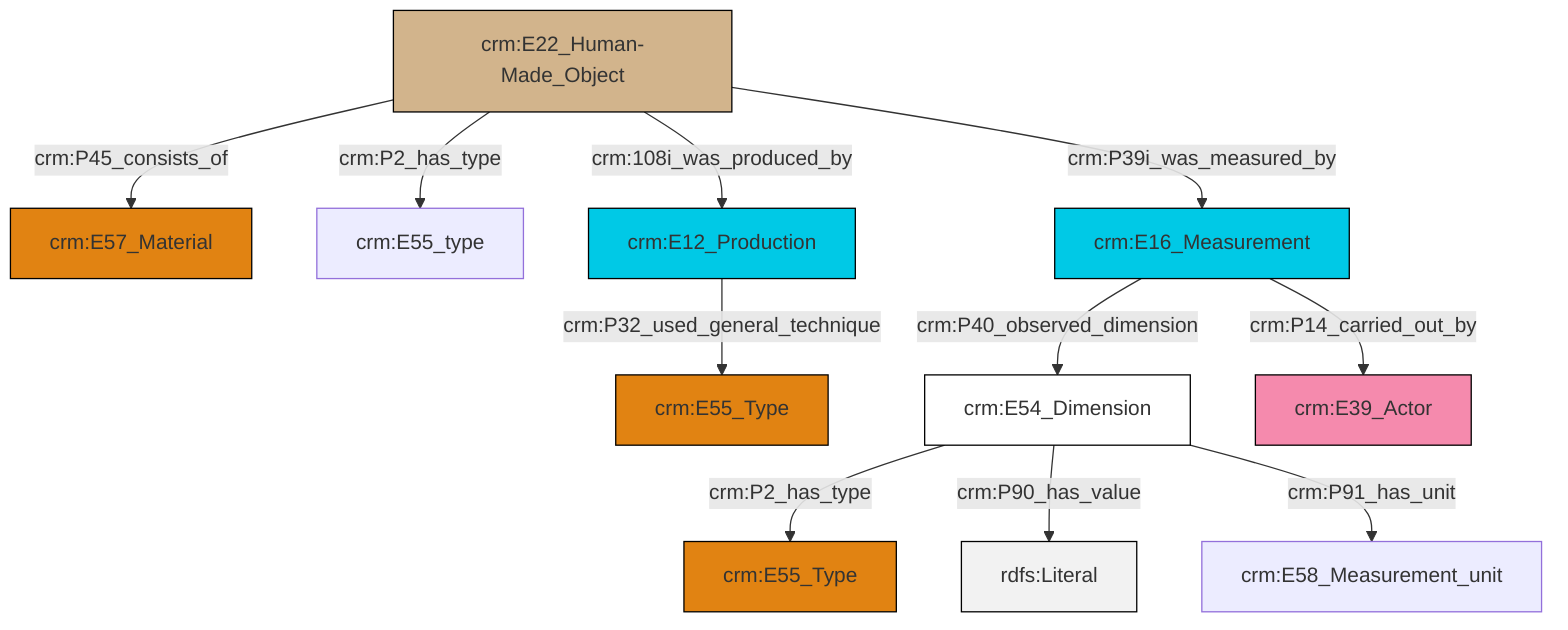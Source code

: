 graph TD
classDef Literal fill:#f2f2f2,stroke:#000000;
classDef CRM_Entity fill:#FFFFFF,stroke:#000000;
classDef Temporal_Entity fill:#00C9E6, stroke:#000000;
classDef Type fill:#E18312, stroke:#000000;
classDef Time-Span fill:#2C9C91, stroke:#000000;
classDef Appellation fill:#FFEB7F, stroke:#000000;
classDef Place fill:#008836, stroke:#000000;
classDef Persistent_Item fill:#B266B2, stroke:#000000;
classDef Conceptual_Object fill:#FFD700, stroke:#000000;
classDef Physical_Thing fill:#D2B48C, stroke:#000000;
classDef Actor fill:#f58aad, stroke:#000000;
classDef PC_Classes fill:#4ce600, stroke:#000000;
classDef Multi fill:#cccccc,stroke:#000000;

2["crm:E22_Human-Made_Object"]:::Physical_Thing -->|crm:P2_has_type| 3["crm:E55_type"]:::Default
2["crm:E22_Human-Made_Object"]:::Physical_Thing -->|crm:108i_was_produced_by| 4["crm:E12_Production"]:::Temporal_Entity
11["crm:E16_Measurement"]:::Temporal_Entity -->|crm:P40_observed_dimension| 12["crm:E54_Dimension"]:::CRM_Entity
4["crm:E12_Production"]:::Temporal_Entity -->|crm:P32_used_general_technique| 7["crm:E55_Type"]:::Type
11["crm:E16_Measurement"]:::Temporal_Entity -->|crm:P14_carried_out_by| 16["crm:E39_Actor"]:::Actor
2["crm:E22_Human-Made_Object"]:::Physical_Thing -->|crm:P39i_was_measured_by| 11["crm:E16_Measurement"]:::Temporal_Entity
12["crm:E54_Dimension"]:::CRM_Entity -->|crm:P2_has_type| 9["crm:E55_Type"]:::Type
12["crm:E54_Dimension"]:::CRM_Entity -->|crm:P90_has_value| 17[rdfs:Literal]:::Literal
2["crm:E22_Human-Made_Object"]:::Physical_Thing -->|crm:P45_consists_of| 0["crm:E57_Material"]:::Type
12["crm:E54_Dimension"]:::CRM_Entity -->|crm:P91_has_unit| 14["crm:E58_Measurement_unit"]:::Default